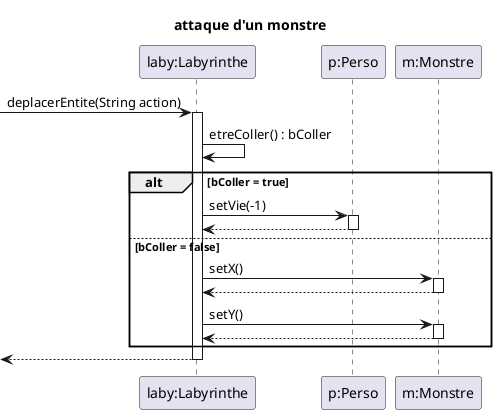 @startuml

title attaque d'un monstre
participant "laby:Labyrinthe" as laby
participant "p:Perso" as perso
participant "m:Monstre" as m
-> laby : deplacerEntite(String action)
activate laby
        laby -> laby : etreColler() : bColler
      alt bColler = true
           laby -> perso : setVie(-1)
           activate perso
           perso --> laby
           deactivate perso
      else bColler = false
            laby -> m : setX()
            activate m
            laby <-- m
            deactivate m
            laby -> m : setY()
            activate m
            laby <-- m
            deactivate m

      end
  <-- laby
deactivate laby


@enduml